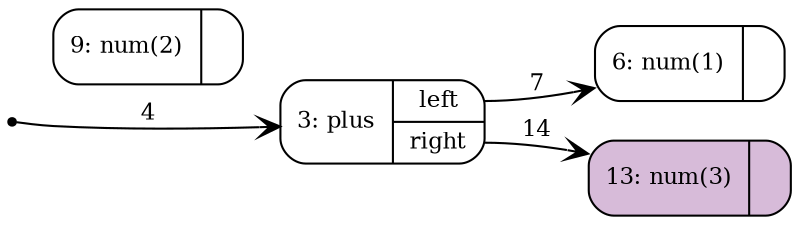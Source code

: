 digraph G {
   node [shape=Mrecord,fontsize=11,ranksep=0];
   edge [arrowhead=vee,fontsize=11,weight=2];
   rankdir = LR;
   {rank=min; n0 [shape=point]};
   n0 [label="{0: root|{<root> root}}",style=filled,fillcolor=black,color=black];
n3 [label="{3: plus|{<left> left|<right> right}}",style=filled,fillcolor=white,color=black];
n6 [label="{6: num(1)|{}}",style=filled,fillcolor=white,color=black];
n9 [label="{9: num(2)|{}}",style=filled,fillcolor=white,color=black];
n13 [label="{13: num(3)|{}}",style=filled,fillcolor="#D7BBD9",color=black];
n3:right -> n13 [color=black,label="14",edgeURL="#",edgetooltip="id: 14\nsource: 3\nindex: Lang.Index.Exp_plus_right\ntarget: 13",labeltooltip="id: 14\nsource: 3\nindex: Lang.Index.Exp_plus_right\ntarget: 13"];
n3:left -> n6 [color=black,label="7",edgeURL="#",edgetooltip="id: 7\nsource: 3\nindex: Lang.Index.Exp_plus_left\ntarget: 6",labeltooltip="id: 7\nsource: 3\nindex: Lang.Index.Exp_plus_left\ntarget: 6"];
n0:root -> n3 [color=black,label="4",edgeURL="#",edgetooltip="id: 4\nsource: 0\nindex: Lang.Index.Root_root_root\ntarget: 3",labeltooltip="id: 4\nsource: 0\nindex: Lang.Index.Root_root_root\ntarget: 3"]}